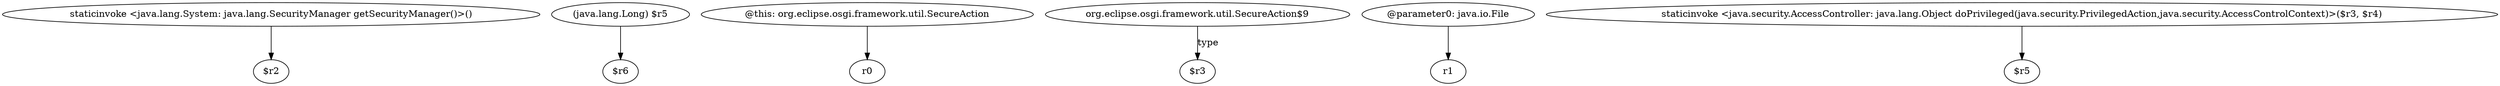 digraph g {
0[label="staticinvoke <java.lang.System: java.lang.SecurityManager getSecurityManager()>()"]
1[label="$r2"]
0->1[label=""]
2[label="(java.lang.Long) $r5"]
3[label="$r6"]
2->3[label=""]
4[label="@this: org.eclipse.osgi.framework.util.SecureAction"]
5[label="r0"]
4->5[label=""]
6[label="org.eclipse.osgi.framework.util.SecureAction$9"]
7[label="$r3"]
6->7[label="type"]
8[label="@parameter0: java.io.File"]
9[label="r1"]
8->9[label=""]
10[label="staticinvoke <java.security.AccessController: java.lang.Object doPrivileged(java.security.PrivilegedAction,java.security.AccessControlContext)>($r3, $r4)"]
11[label="$r5"]
10->11[label=""]
}